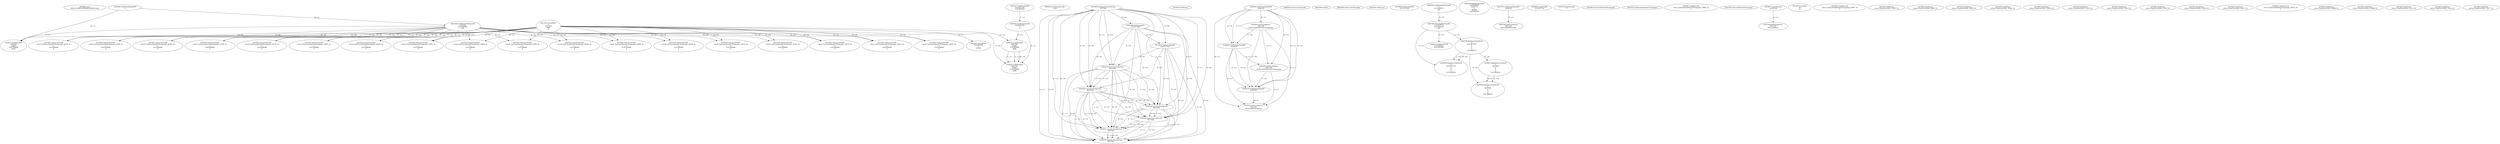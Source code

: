 // Global SCDG with merge call
digraph {
	0 [label="6850628.main
0095a33d9f0c28f30a8b42d420c1cac8"]
	1 [label="4254480.GetModuleHandleW
0"]
	2 [label="6844434.SetThreadLocale
1024"]
	3 [label="4243965.InitializeCriticalSection
6917004"]
	4 [label="4243979.GetVersion
"]
	5 [label="4244018.GetModuleHandleW
4244120"]
	6 [label="4244024.GetProcAddress
9441320
GetThreadPreferredUILanguages"]
	5 -> 6 [label="(0-->1)"]
	7 [label="4244044.GetModuleHandleW
4244120"]
	5 -> 7 [label="(1-->1)"]
	5 -> 7 [label="(0-->0)"]
	6 -> 7 [label="(1-->0)"]
	8 [label="4244050.GetProcAddress
9441320
SetThreadPreferredUILanguages"]
	5 -> 8 [label="(0-->1)"]
	6 -> 8 [label="(1-->1)"]
	7 -> 8 [label="(0-->1)"]
	9 [label="4244070.GetModuleHandleW
4244120"]
	5 -> 9 [label="(1-->1)"]
	7 -> 9 [label="(1-->1)"]
	5 -> 9 [label="(0-->0)"]
	6 -> 9 [label="(1-->0)"]
	7 -> 9 [label="(0-->0)"]
	8 -> 9 [label="(1-->0)"]
	10 [label="4244076.GetProcAddress
9441320
GetThreadUILanguage"]
	5 -> 10 [label="(0-->1)"]
	6 -> 10 [label="(1-->1)"]
	7 -> 10 [label="(0-->1)"]
	8 -> 10 [label="(1-->1)"]
	9 -> 10 [label="(0-->1)"]
	11 [label="4250188.GetSystemInfo
2147417660"]
	3 -> 11 [label="(0-->0)"]
	12 [label="6844540.GetCommandLineW
"]
	13 [label="4214413.GetStartupInfoW
2147417624"]
	3 -> 13 [label="(0-->0)"]
	11 -> 13 [label="(0-->0)"]
	14 [label="6844560.GetACP
"]
	15 [label="6844580.GetCurrentThreadId
"]
	16 [label="4250204.GetVersion
"]
	17 [label="4276690.GetVersionExW
2147417420"]
	18 [label="4243306.GetModuleFileNameW
4194304
2147408904
522"]
	1 -> 18 [label="(0-->1)"]
	19 [label="4248064.GetModuleFileNameW
0
2147408370
261"]
	20 [label="4215383.VirtualAlloc
0
1310704
4096
4"]
	21 [label="4246338.RegOpenKeyExW
2147483649
4246772
0
983065
2147408236"]
	22 [label="4245741.GetModuleHandleW
4246160"]
	23 [label="4245758.GetProcAddress
9441320
GetLongPathNameW"]
	22 -> 23 [label="(0-->1)"]
	24 [label="4245785.GetLongPathNameW
2147407710
2147406542
261"]
	19 -> 24 [label="(3-->3)"]
	25 [label="4245683.CharNextW
2147407716"]
	26 [label="4246556.RegQueryValueExW
0
2147407710
0
0
0
2147408232"]
	24 -> 26 [label="(1-->2)"]
	27 [label="4246635.RegQueryValueExW
0
4247000
0
0
0
2147408232"]
	26 -> 27 [label="(6-->6)"]
	28 [label="4246722.RegCloseKey
0"]
	29 [label="4247883.GetUserDefaultUILanguage
"]
	30 [label="4245418.EnterCriticalSection
6917004"]
	3 -> 30 [label="(1-->1)"]
	3 -> 30 [label="(0-->0)"]
	11 -> 30 [label="(0-->0)"]
	13 -> 30 [label="(0-->0)"]
	31 [label="4245454.LeaveCriticalSection
6917004"]
	3 -> 31 [label="(1-->1)"]
	30 -> 31 [label="(1-->1)"]
	3 -> 31 [label="(0-->0)"]
	11 -> 31 [label="(0-->0)"]
	13 -> 31 [label="(0-->0)"]
	30 -> 31 [label="(0-->0)"]
	32 [label="4247923.GetSystemDefaultUILanguage
"]
	33 [label="4245469.LeaveCriticalSection
6917004"]
	3 -> 33 [label="(1-->1)"]
	30 -> 33 [label="(1-->1)"]
	31 -> 33 [label="(1-->1)"]
	3 -> 33 [label="(0-->0)"]
	11 -> 33 [label="(0-->0)"]
	13 -> 33 [label="(0-->0)"]
	30 -> 33 [label="(0-->0)"]
	31 -> 33 [label="(0-->0)"]
	34 [label="4245487.IsValidLocale
retval_GetSystemDefaultUILanguage_32906_32
2"]
	35 [label="4245580.EnterCriticalSection
6917004"]
	3 -> 35 [label="(1-->1)"]
	30 -> 35 [label="(1-->1)"]
	31 -> 35 [label="(1-->1)"]
	33 -> 35 [label="(1-->1)"]
	3 -> 35 [label="(0-->0)"]
	11 -> 35 [label="(0-->0)"]
	13 -> 35 [label="(0-->0)"]
	30 -> 35 [label="(0-->0)"]
	31 -> 35 [label="(0-->0)"]
	33 -> 35 [label="(0-->0)"]
	36 [label="4245621.LeaveCriticalSection
6917004"]
	3 -> 36 [label="(1-->1)"]
	30 -> 36 [label="(1-->1)"]
	31 -> 36 [label="(1-->1)"]
	33 -> 36 [label="(1-->1)"]
	35 -> 36 [label="(1-->1)"]
	3 -> 36 [label="(0-->0)"]
	11 -> 36 [label="(0-->0)"]
	13 -> 36 [label="(0-->0)"]
	30 -> 36 [label="(0-->0)"]
	31 -> 36 [label="(0-->0)"]
	33 -> 36 [label="(0-->0)"]
	35 -> 36 [label="(0-->0)"]
	37 [label="4247558.GetUserDefaultUILanguage
"]
	38 [label="4247567.GetLocaleInfoW
retval_GetUserDefaultUILanguage_33375_32
3
2147408268
4"]
	18 -> 38 [label="(0-->2)"]
	20 -> 38 [label="(4-->4)"]
	39 [label="4247247.FindFirstFileW
3224341740
2147407640"]
	40 [label="4250073.LoadStringW
4194304
65485
2147409468
4096"]
	1 -> 40 [label="(0-->1)"]
	18 -> 40 [label="(1-->1)"]
	20 -> 40 [label="(3-->4)"]
	41 [label="4254893.LoadLibraryA
user32.dll"]
	42 [label="4255003.LocalAlloc
64
8"]
	43 [label="4255148.GetProcAddress
9441344
MessageBoxA"]
	41 -> 43 [label="(0-->1)"]
	44 [label="4244205.DeleteCriticalSection
6917004"]
	3 -> 44 [label="(1-->1)"]
	30 -> 44 [label="(1-->1)"]
	31 -> 44 [label="(1-->1)"]
	33 -> 44 [label="(1-->1)"]
	35 -> 44 [label="(1-->1)"]
	36 -> 44 [label="(1-->1)"]
	3 -> 44 [label="(0-->0)"]
	11 -> 44 [label="(0-->0)"]
	13 -> 44 [label="(0-->0)"]
	30 -> 44 [label="(0-->0)"]
	31 -> 44 [label="(0-->0)"]
	33 -> 44 [label="(0-->0)"]
	35 -> 44 [label="(0-->0)"]
	36 -> 44 [label="(0-->0)"]
	45 [label="4221262.VirtualFree
3223060480
0
32768"]
	20 -> 45 [label="(0-->1)"]
	46 [label="4246014.FindFirstFileW
2147406542
2147407064"]
	24 -> 46 [label="(2-->1)"]
	47 [label="4246599.RegQueryValueExW
0
2147407710
0
0
0
2147408232"]
	24 -> 47 [label="(1-->2)"]
	26 -> 47 [label="(2-->2)"]
	26 -> 47 [label="(6-->6)"]
	48 [label="4247567.GetLocaleInfoW
retval_GetUserDefaultUILanguage_33232_32
3
2147408268
4"]
	18 -> 48 [label="(0-->2)"]
	20 -> 48 [label="(4-->4)"]
	49 [label="4245487.IsValidLocale
retval_GetSystemDefaultUILanguage_32907_32
2"]
	50 [label="4247567.GetLocaleInfoW
retval_GetUserDefaultUILanguage_33376_32
3
2147408268
4"]
	18 -> 50 [label="(0-->2)"]
	20 -> 50 [label="(4-->4)"]
	51 [label="4246676.RegQueryValueExW
0
4247000
0
0
0
2147408232"]
	27 -> 51 [label="(2-->2)"]
	26 -> 51 [label="(6-->6)"]
	27 -> 51 [label="(6-->6)"]
	52 [label="4247567.GetLocaleInfoW
retval_GetUserDefaultUILanguage_32947_32
3
2147408268
4"]
	18 -> 52 [label="(0-->2)"]
	20 -> 52 [label="(4-->4)"]
	53 [label="4247263.FindClose
retval_FindFirstFileW_32957_32"]
	54 [label="4248145.LoadLibraryExW
3224341740
0
2"]
	39 -> 54 [label="(1-->1)"]
	55 [label="4250073.LoadStringW
9441340
65485
2147409468
4096"]
	54 -> 55 [label="(0-->1)"]
	20 -> 55 [label="(3-->4)"]
	56 [label="4250073.LoadStringW
9441340
65484
2147409468
4096"]
	54 -> 56 [label="(0-->1)"]
	55 -> 56 [label="(1-->1)"]
	55 -> 56 [label="(3-->3)"]
	20 -> 56 [label="(3-->4)"]
	55 -> 56 [label="(4-->4)"]
	57 [label="4247567.GetLocaleInfoW
retval_GetUserDefaultUILanguage_32945_32
3
2147408268
4"]
	18 -> 57 [label="(0-->2)"]
	20 -> 57 [label="(4-->4)"]
	58 [label="4247263.FindClose
retval_FindFirstFileW_32955_32"]
	59 [label="4247567.GetLocaleInfoW
retval_GetUserDefaultUILanguage_32943_32
3
2147408268
4"]
	18 -> 59 [label="(0-->2)"]
	20 -> 59 [label="(4-->4)"]
	60 [label="4247263.FindClose
retval_FindFirstFileW_32953_32"]
	61 [label="4247567.GetLocaleInfoW
retval_GetUserDefaultUILanguage_32944_32
3
2147408268
4"]
	18 -> 61 [label="(0-->2)"]
	20 -> 61 [label="(4-->4)"]
	62 [label="4247263.FindClose
retval_FindFirstFileW_32954_32"]
	63 [label="4247567.GetLocaleInfoW
retval_GetUserDefaultUILanguage_32946_32
3
2147408268
4"]
	18 -> 63 [label="(0-->2)"]
	20 -> 63 [label="(4-->4)"]
	64 [label="4247263.FindClose
retval_FindFirstFileW_32956_32"]
	65 [label="4247567.GetLocaleInfoW
retval_GetUserDefaultUILanguage_32919_32
3
2147408268
4"]
	18 -> 65 [label="(0-->2)"]
	20 -> 65 [label="(4-->4)"]
	66 [label="4247263.FindClose
retval_FindFirstFileW_33013_32"]
	67 [label="4247567.GetLocaleInfoW
retval_GetUserDefaultUILanguage_32920_32
3
2147408268
4"]
	18 -> 67 [label="(0-->2)"]
	20 -> 67 [label="(4-->4)"]
	68 [label="4247263.FindClose
retval_FindFirstFileW_33014_32"]
	69 [label="4247567.GetLocaleInfoW
retval_GetUserDefaultUILanguage_32921_32
3
2147408268
4"]
	18 -> 69 [label="(0-->2)"]
	20 -> 69 [label="(4-->4)"]
	70 [label="4247263.FindClose
retval_FindFirstFileW_33015_32"]
	71 [label="4247567.GetLocaleInfoW
retval_GetUserDefaultUILanguage_32922_32
3
2147408268
4"]
	18 -> 71 [label="(0-->2)"]
	20 -> 71 [label="(4-->4)"]
	72 [label="4247263.FindClose
retval_FindFirstFileW_33016_32"]
	73 [label="4247567.GetLocaleInfoW
retval_GetUserDefaultUILanguage_32986_32
3
2147408268
4"]
	18 -> 73 [label="(0-->2)"]
	20 -> 73 [label="(4-->4)"]
	74 [label="4247263.FindClose
retval_FindFirstFileW_33017_32"]
	75 [label="4245487.IsValidLocale
retval_GetUserDefaultUILanguage_32872_32
2"]
	76 [label="4247567.GetLocaleInfoW
retval_GetUserDefaultUILanguage_33078_32
3
2147408268
4"]
	18 -> 76 [label="(0-->2)"]
	20 -> 76 [label="(4-->4)"]
	77 [label="4247263.FindClose
retval_FindFirstFileW_33088_32"]
	78 [label="4247567.GetLocaleInfoW
retval_GetUserDefaultUILanguage_33079_32
3
2147408268
4"]
	18 -> 78 [label="(0-->2)"]
	20 -> 78 [label="(4-->4)"]
	79 [label="4247263.FindClose
retval_FindFirstFileW_33089_32"]
	80 [label="4247567.GetLocaleInfoW
retval_GetUserDefaultUILanguage_33105_32
3
2147408268
4"]
	18 -> 80 [label="(0-->2)"]
	20 -> 80 [label="(4-->4)"]
	81 [label="4247263.FindClose
retval_FindFirstFileW_33115_32"]
	82 [label="4247567.GetLocaleInfoW
retval_GetUserDefaultUILanguage_33106_32
3
2147408268
4"]
	18 -> 82 [label="(0-->2)"]
	20 -> 82 [label="(4-->4)"]
	83 [label="4247263.FindClose
retval_FindFirstFileW_33116_32"]
	84 [label="4247567.GetLocaleInfoW
retval_GetUserDefaultUILanguage_33107_32
3
2147408268
4"]
	18 -> 84 [label="(0-->2)"]
	20 -> 84 [label="(4-->4)"]
	85 [label="4247263.FindClose
retval_FindFirstFileW_33117_32"]
}
